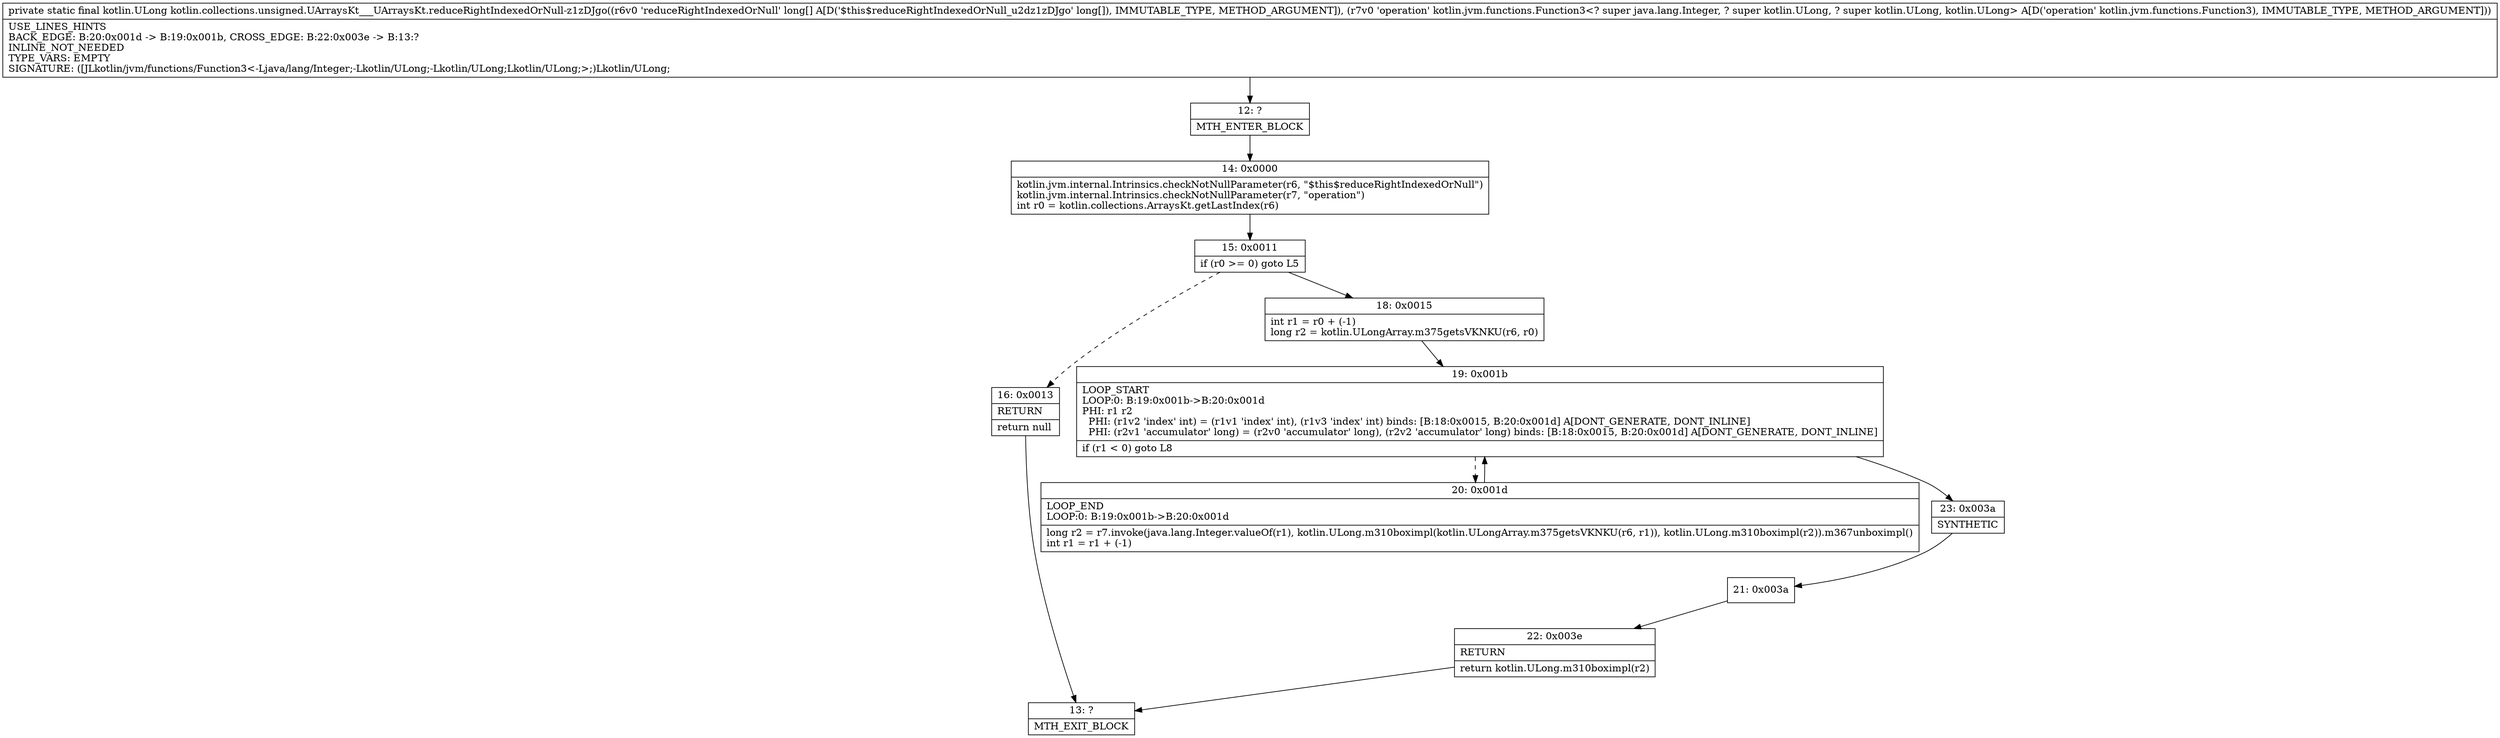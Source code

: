 digraph "CFG forkotlin.collections.unsigned.UArraysKt___UArraysKt.reduceRightIndexedOrNull\-z1zDJgo([JLkotlin\/jvm\/functions\/Function3;)Lkotlin\/ULong;" {
Node_12 [shape=record,label="{12\:\ ?|MTH_ENTER_BLOCK\l}"];
Node_14 [shape=record,label="{14\:\ 0x0000|kotlin.jvm.internal.Intrinsics.checkNotNullParameter(r6, \"$this$reduceRightIndexedOrNull\")\lkotlin.jvm.internal.Intrinsics.checkNotNullParameter(r7, \"operation\")\lint r0 = kotlin.collections.ArraysKt.getLastIndex(r6)\l}"];
Node_15 [shape=record,label="{15\:\ 0x0011|if (r0 \>= 0) goto L5\l}"];
Node_16 [shape=record,label="{16\:\ 0x0013|RETURN\l|return null\l}"];
Node_13 [shape=record,label="{13\:\ ?|MTH_EXIT_BLOCK\l}"];
Node_18 [shape=record,label="{18\:\ 0x0015|int r1 = r0 + (\-1)\llong r2 = kotlin.ULongArray.m375getsVKNKU(r6, r0)\l}"];
Node_19 [shape=record,label="{19\:\ 0x001b|LOOP_START\lLOOP:0: B:19:0x001b\-\>B:20:0x001d\lPHI: r1 r2 \l  PHI: (r1v2 'index' int) = (r1v1 'index' int), (r1v3 'index' int) binds: [B:18:0x0015, B:20:0x001d] A[DONT_GENERATE, DONT_INLINE]\l  PHI: (r2v1 'accumulator' long) = (r2v0 'accumulator' long), (r2v2 'accumulator' long) binds: [B:18:0x0015, B:20:0x001d] A[DONT_GENERATE, DONT_INLINE]\l|if (r1 \< 0) goto L8\l}"];
Node_20 [shape=record,label="{20\:\ 0x001d|LOOP_END\lLOOP:0: B:19:0x001b\-\>B:20:0x001d\l|long r2 = r7.invoke(java.lang.Integer.valueOf(r1), kotlin.ULong.m310boximpl(kotlin.ULongArray.m375getsVKNKU(r6, r1)), kotlin.ULong.m310boximpl(r2)).m367unboximpl()\lint r1 = r1 + (\-1)\l}"];
Node_23 [shape=record,label="{23\:\ 0x003a|SYNTHETIC\l}"];
Node_21 [shape=record,label="{21\:\ 0x003a}"];
Node_22 [shape=record,label="{22\:\ 0x003e|RETURN\l|return kotlin.ULong.m310boximpl(r2)\l}"];
MethodNode[shape=record,label="{private static final kotlin.ULong kotlin.collections.unsigned.UArraysKt___UArraysKt.reduceRightIndexedOrNull\-z1zDJgo((r6v0 'reduceRightIndexedOrNull' long[] A[D('$this$reduceRightIndexedOrNull_u2dz1zDJgo' long[]), IMMUTABLE_TYPE, METHOD_ARGUMENT]), (r7v0 'operation' kotlin.jvm.functions.Function3\<? super java.lang.Integer, ? super kotlin.ULong, ? super kotlin.ULong, kotlin.ULong\> A[D('operation' kotlin.jvm.functions.Function3), IMMUTABLE_TYPE, METHOD_ARGUMENT]))  | USE_LINES_HINTS\lBACK_EDGE: B:20:0x001d \-\> B:19:0x001b, CROSS_EDGE: B:22:0x003e \-\> B:13:?\lINLINE_NOT_NEEDED\lTYPE_VARS: EMPTY\lSIGNATURE: ([JLkotlin\/jvm\/functions\/Function3\<\-Ljava\/lang\/Integer;\-Lkotlin\/ULong;\-Lkotlin\/ULong;Lkotlin\/ULong;\>;)Lkotlin\/ULong;\l}"];
MethodNode -> Node_12;Node_12 -> Node_14;
Node_14 -> Node_15;
Node_15 -> Node_16[style=dashed];
Node_15 -> Node_18;
Node_16 -> Node_13;
Node_18 -> Node_19;
Node_19 -> Node_20[style=dashed];
Node_19 -> Node_23;
Node_20 -> Node_19;
Node_23 -> Node_21;
Node_21 -> Node_22;
Node_22 -> Node_13;
}

